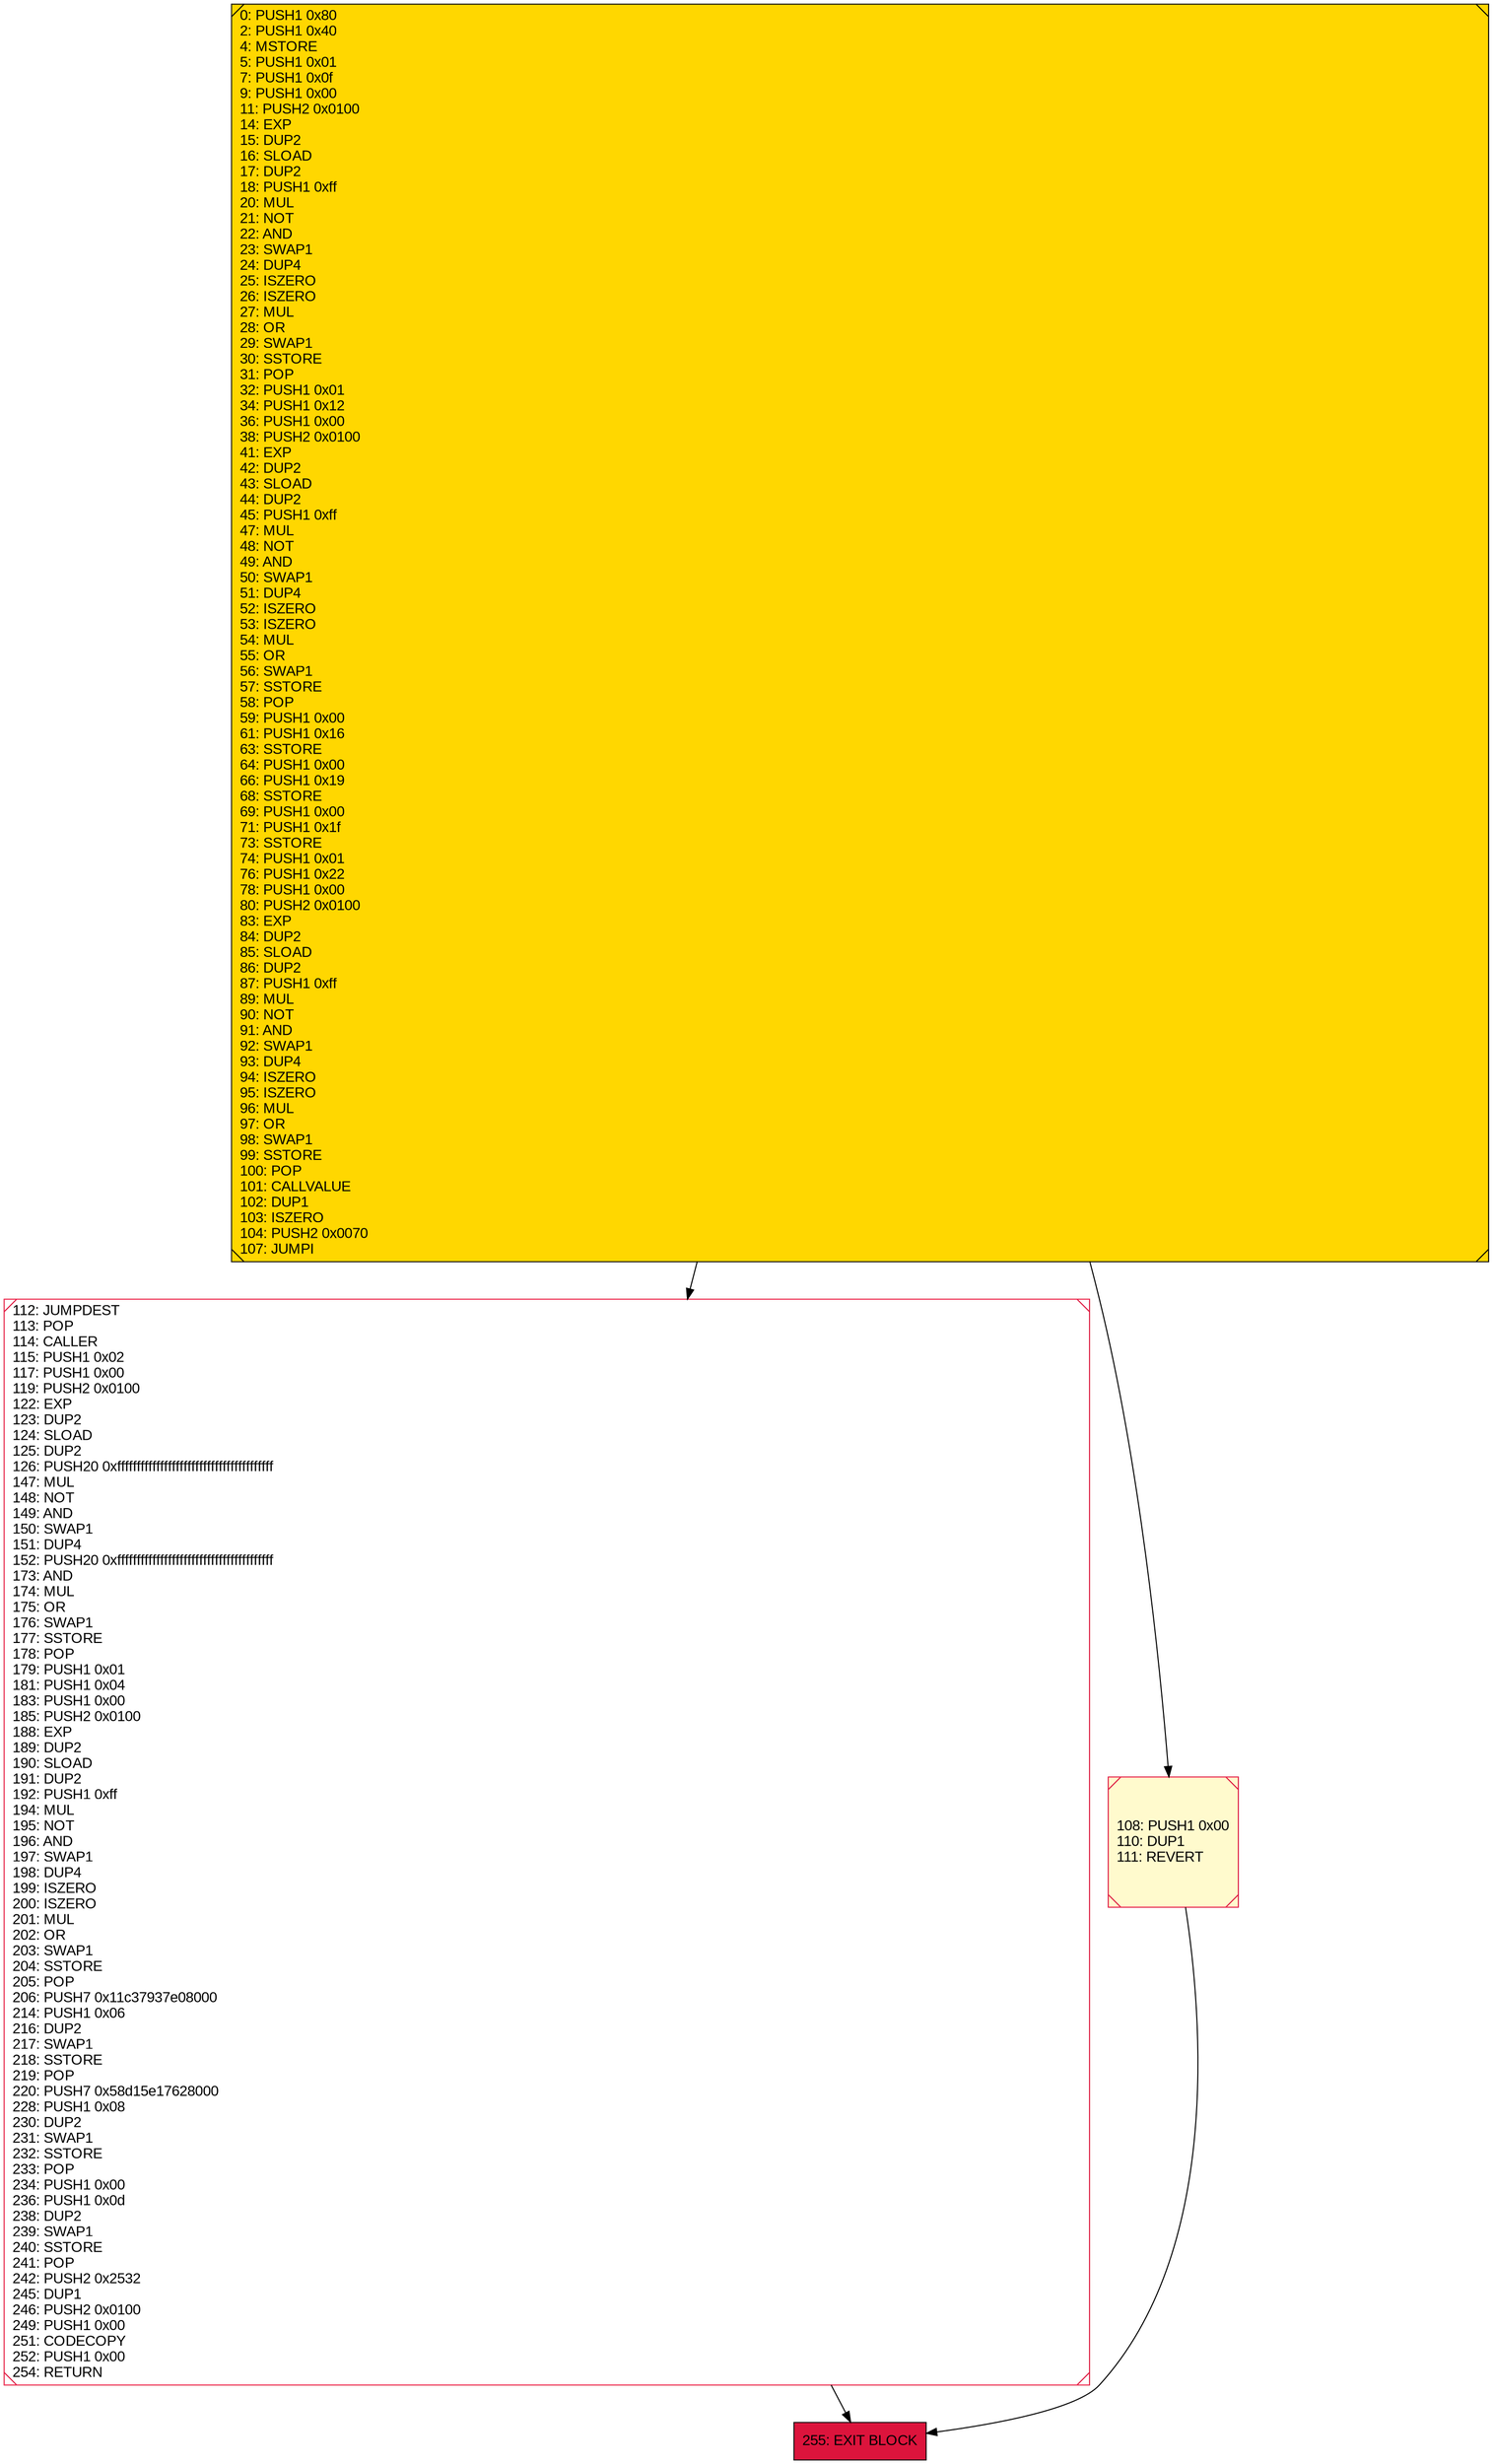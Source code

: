 digraph G {
bgcolor=transparent rankdir=UD;
node [shape=box style=filled color=black fillcolor=white fontname=arial fontcolor=black];
112 [label="112: JUMPDEST\l113: POP\l114: CALLER\l115: PUSH1 0x02\l117: PUSH1 0x00\l119: PUSH2 0x0100\l122: EXP\l123: DUP2\l124: SLOAD\l125: DUP2\l126: PUSH20 0xffffffffffffffffffffffffffffffffffffffff\l147: MUL\l148: NOT\l149: AND\l150: SWAP1\l151: DUP4\l152: PUSH20 0xffffffffffffffffffffffffffffffffffffffff\l173: AND\l174: MUL\l175: OR\l176: SWAP1\l177: SSTORE\l178: POP\l179: PUSH1 0x01\l181: PUSH1 0x04\l183: PUSH1 0x00\l185: PUSH2 0x0100\l188: EXP\l189: DUP2\l190: SLOAD\l191: DUP2\l192: PUSH1 0xff\l194: MUL\l195: NOT\l196: AND\l197: SWAP1\l198: DUP4\l199: ISZERO\l200: ISZERO\l201: MUL\l202: OR\l203: SWAP1\l204: SSTORE\l205: POP\l206: PUSH7 0x11c37937e08000\l214: PUSH1 0x06\l216: DUP2\l217: SWAP1\l218: SSTORE\l219: POP\l220: PUSH7 0x58d15e17628000\l228: PUSH1 0x08\l230: DUP2\l231: SWAP1\l232: SSTORE\l233: POP\l234: PUSH1 0x00\l236: PUSH1 0x0d\l238: DUP2\l239: SWAP1\l240: SSTORE\l241: POP\l242: PUSH2 0x2532\l245: DUP1\l246: PUSH2 0x0100\l249: PUSH1 0x00\l251: CODECOPY\l252: PUSH1 0x00\l254: RETURN\l" shape=Msquare color=crimson ];
0 [label="0: PUSH1 0x80\l2: PUSH1 0x40\l4: MSTORE\l5: PUSH1 0x01\l7: PUSH1 0x0f\l9: PUSH1 0x00\l11: PUSH2 0x0100\l14: EXP\l15: DUP2\l16: SLOAD\l17: DUP2\l18: PUSH1 0xff\l20: MUL\l21: NOT\l22: AND\l23: SWAP1\l24: DUP4\l25: ISZERO\l26: ISZERO\l27: MUL\l28: OR\l29: SWAP1\l30: SSTORE\l31: POP\l32: PUSH1 0x01\l34: PUSH1 0x12\l36: PUSH1 0x00\l38: PUSH2 0x0100\l41: EXP\l42: DUP2\l43: SLOAD\l44: DUP2\l45: PUSH1 0xff\l47: MUL\l48: NOT\l49: AND\l50: SWAP1\l51: DUP4\l52: ISZERO\l53: ISZERO\l54: MUL\l55: OR\l56: SWAP1\l57: SSTORE\l58: POP\l59: PUSH1 0x00\l61: PUSH1 0x16\l63: SSTORE\l64: PUSH1 0x00\l66: PUSH1 0x19\l68: SSTORE\l69: PUSH1 0x00\l71: PUSH1 0x1f\l73: SSTORE\l74: PUSH1 0x01\l76: PUSH1 0x22\l78: PUSH1 0x00\l80: PUSH2 0x0100\l83: EXP\l84: DUP2\l85: SLOAD\l86: DUP2\l87: PUSH1 0xff\l89: MUL\l90: NOT\l91: AND\l92: SWAP1\l93: DUP4\l94: ISZERO\l95: ISZERO\l96: MUL\l97: OR\l98: SWAP1\l99: SSTORE\l100: POP\l101: CALLVALUE\l102: DUP1\l103: ISZERO\l104: PUSH2 0x0070\l107: JUMPI\l" fillcolor=lemonchiffon shape=Msquare fillcolor=gold ];
108 [label="108: PUSH1 0x00\l110: DUP1\l111: REVERT\l" fillcolor=lemonchiffon shape=Msquare color=crimson ];
255 [label="255: EXIT BLOCK\l" fillcolor=crimson ];
108 -> 255;
0 -> 108;
0 -> 112;
112 -> 255;
}